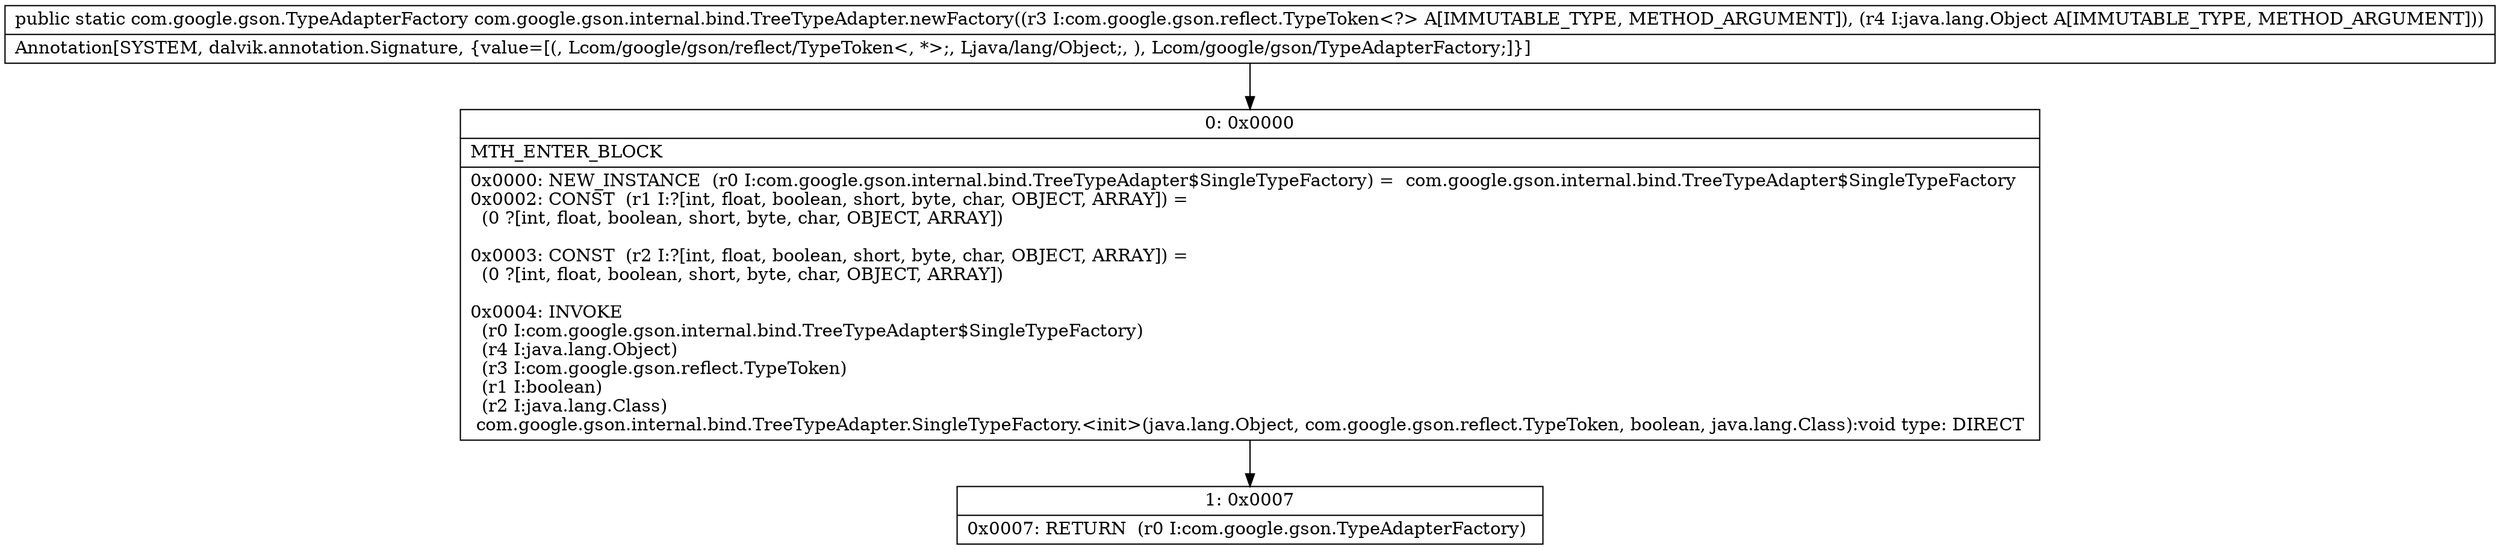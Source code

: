 digraph "CFG forcom.google.gson.internal.bind.TreeTypeAdapter.newFactory(Lcom\/google\/gson\/reflect\/TypeToken;Ljava\/lang\/Object;)Lcom\/google\/gson\/TypeAdapterFactory;" {
Node_0 [shape=record,label="{0\:\ 0x0000|MTH_ENTER_BLOCK\l|0x0000: NEW_INSTANCE  (r0 I:com.google.gson.internal.bind.TreeTypeAdapter$SingleTypeFactory) =  com.google.gson.internal.bind.TreeTypeAdapter$SingleTypeFactory \l0x0002: CONST  (r1 I:?[int, float, boolean, short, byte, char, OBJECT, ARRAY]) = \l  (0 ?[int, float, boolean, short, byte, char, OBJECT, ARRAY])\l \l0x0003: CONST  (r2 I:?[int, float, boolean, short, byte, char, OBJECT, ARRAY]) = \l  (0 ?[int, float, boolean, short, byte, char, OBJECT, ARRAY])\l \l0x0004: INVOKE  \l  (r0 I:com.google.gson.internal.bind.TreeTypeAdapter$SingleTypeFactory)\l  (r4 I:java.lang.Object)\l  (r3 I:com.google.gson.reflect.TypeToken)\l  (r1 I:boolean)\l  (r2 I:java.lang.Class)\l com.google.gson.internal.bind.TreeTypeAdapter.SingleTypeFactory.\<init\>(java.lang.Object, com.google.gson.reflect.TypeToken, boolean, java.lang.Class):void type: DIRECT \l}"];
Node_1 [shape=record,label="{1\:\ 0x0007|0x0007: RETURN  (r0 I:com.google.gson.TypeAdapterFactory) \l}"];
MethodNode[shape=record,label="{public static com.google.gson.TypeAdapterFactory com.google.gson.internal.bind.TreeTypeAdapter.newFactory((r3 I:com.google.gson.reflect.TypeToken\<?\> A[IMMUTABLE_TYPE, METHOD_ARGUMENT]), (r4 I:java.lang.Object A[IMMUTABLE_TYPE, METHOD_ARGUMENT]))  | Annotation[SYSTEM, dalvik.annotation.Signature, \{value=[(, Lcom\/google\/gson\/reflect\/TypeToken\<, *\>;, Ljava\/lang\/Object;, ), Lcom\/google\/gson\/TypeAdapterFactory;]\}]\l}"];
MethodNode -> Node_0;
Node_0 -> Node_1;
}


